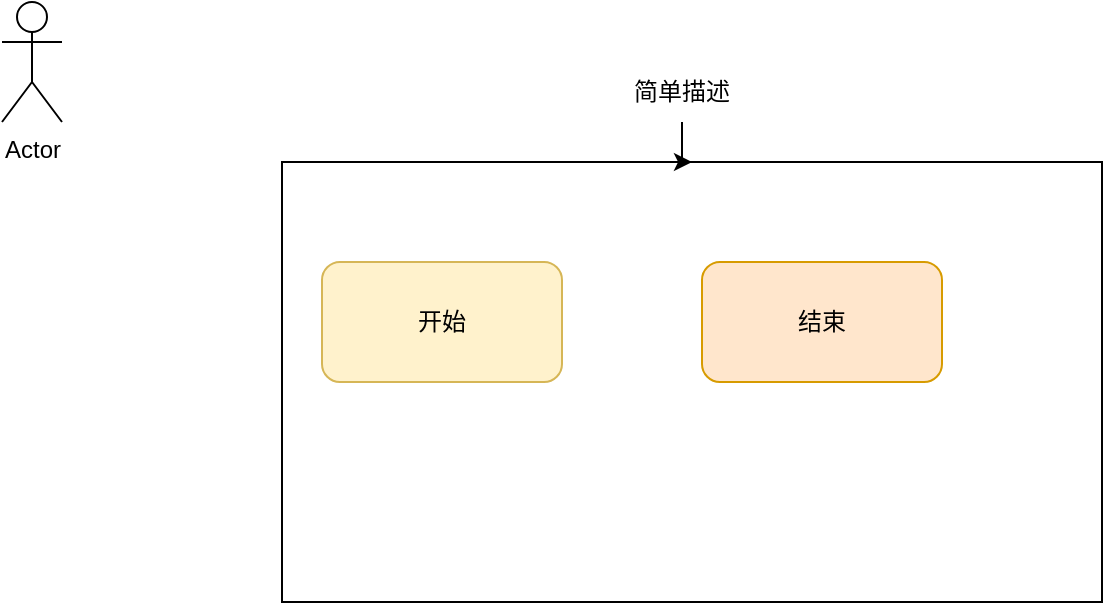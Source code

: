 <mxfile version="26.0.4">
  <diagram id="6a731a19-8d31-9384-78a2-239565b7b9f0" name="Page-1">
    <mxGraphModel dx="2603" dy="1573" grid="1" gridSize="10" guides="1" tooltips="1" connect="1" arrows="1" fold="1" page="1" pageScale="1" pageWidth="1169" pageHeight="827" background="none" math="0" shadow="0">
      <root>
        <mxCell id="0" />
        <mxCell id="1" parent="0" />
        <mxCell id="LcyuP8w0oWLG8xxyZ9vk-57" value="" style="rounded=0;whiteSpace=wrap;html=1;" parent="1" vertex="1">
          <mxGeometry x="-860" y="-720" width="410" height="220" as="geometry" />
        </mxCell>
        <mxCell id="LcyuP8w0oWLG8xxyZ9vk-55" value="开始" style="rounded=1;whiteSpace=wrap;html=1;fillColor=#fff2cc;strokeColor=#d6b656;" parent="1" vertex="1">
          <mxGeometry x="-840" y="-670" width="120" height="60" as="geometry" />
        </mxCell>
        <mxCell id="LcyuP8w0oWLG8xxyZ9vk-56" value="结束" style="rounded=1;whiteSpace=wrap;html=1;fillColor=#ffe6cc;strokeColor=#d79b00;" parent="1" vertex="1">
          <mxGeometry x="-650" y="-670" width="120" height="60" as="geometry" />
        </mxCell>
        <mxCell id="hGxMujTjJfGB1HTM37bD-54" value="Actor" style="shape=umlActor;verticalLabelPosition=bottom;verticalAlign=top;html=1;" vertex="1" parent="1">
          <mxGeometry x="-1000" y="-800" width="30" height="60" as="geometry" />
        </mxCell>
        <mxCell id="hGxMujTjJfGB1HTM37bD-57" value="" style="edgeStyle=orthogonalEdgeStyle;rounded=0;orthogonalLoop=1;jettySize=auto;html=1;" edge="1" parent="1" source="hGxMujTjJfGB1HTM37bD-56" target="LcyuP8w0oWLG8xxyZ9vk-57">
          <mxGeometry relative="1" as="geometry" />
        </mxCell>
        <mxCell id="hGxMujTjJfGB1HTM37bD-56" value="简单描述" style="text;html=1;align=center;verticalAlign=middle;whiteSpace=wrap;rounded=0;" vertex="1" parent="1">
          <mxGeometry x="-690" y="-770" width="60" height="30" as="geometry" />
        </mxCell>
      </root>
    </mxGraphModel>
  </diagram>
</mxfile>
